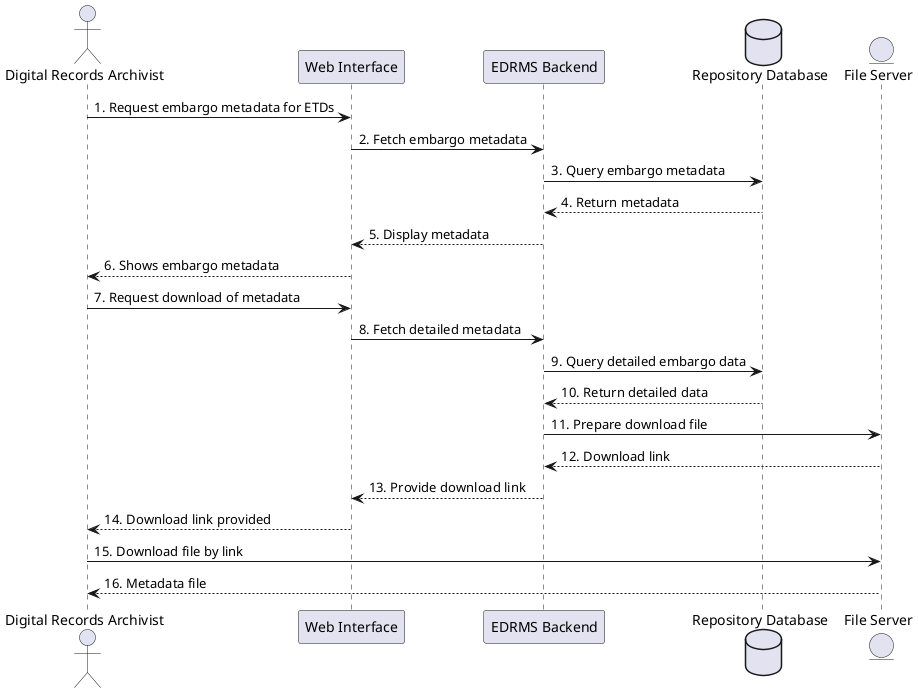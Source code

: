 @startuml
actor "Digital Records Archivist" as archivist
participant "Web Interface" as UI
participant "EDRMS Backend" as Backend
database "Repository Database" as DB
entity "File Server" as Server

archivist -> UI: 1. Request embargo metadata for ETDs
UI -> Backend: 2. Fetch embargo metadata
Backend -> DB: 3. Query embargo metadata
DB --> Backend: 4. Return metadata
Backend --> UI: 5. Display metadata
UI --> archivist: 6. Shows embargo metadata

archivist -> UI: 7. Request download of metadata
UI -> Backend: 8. Fetch detailed metadata
Backend -> DB: 9. Query detailed embargo data
DB --> Backend: 10. Return detailed data
Backend -> Server: 11. Prepare download file
Server --> Backend: 12. Download link
Backend --> UI: 13. Provide download link
UI --> archivist: 14. Download link provided
archivist -> Server: 15. Download file by link
Server --> archivist: 16. Metadata file

@enduml
